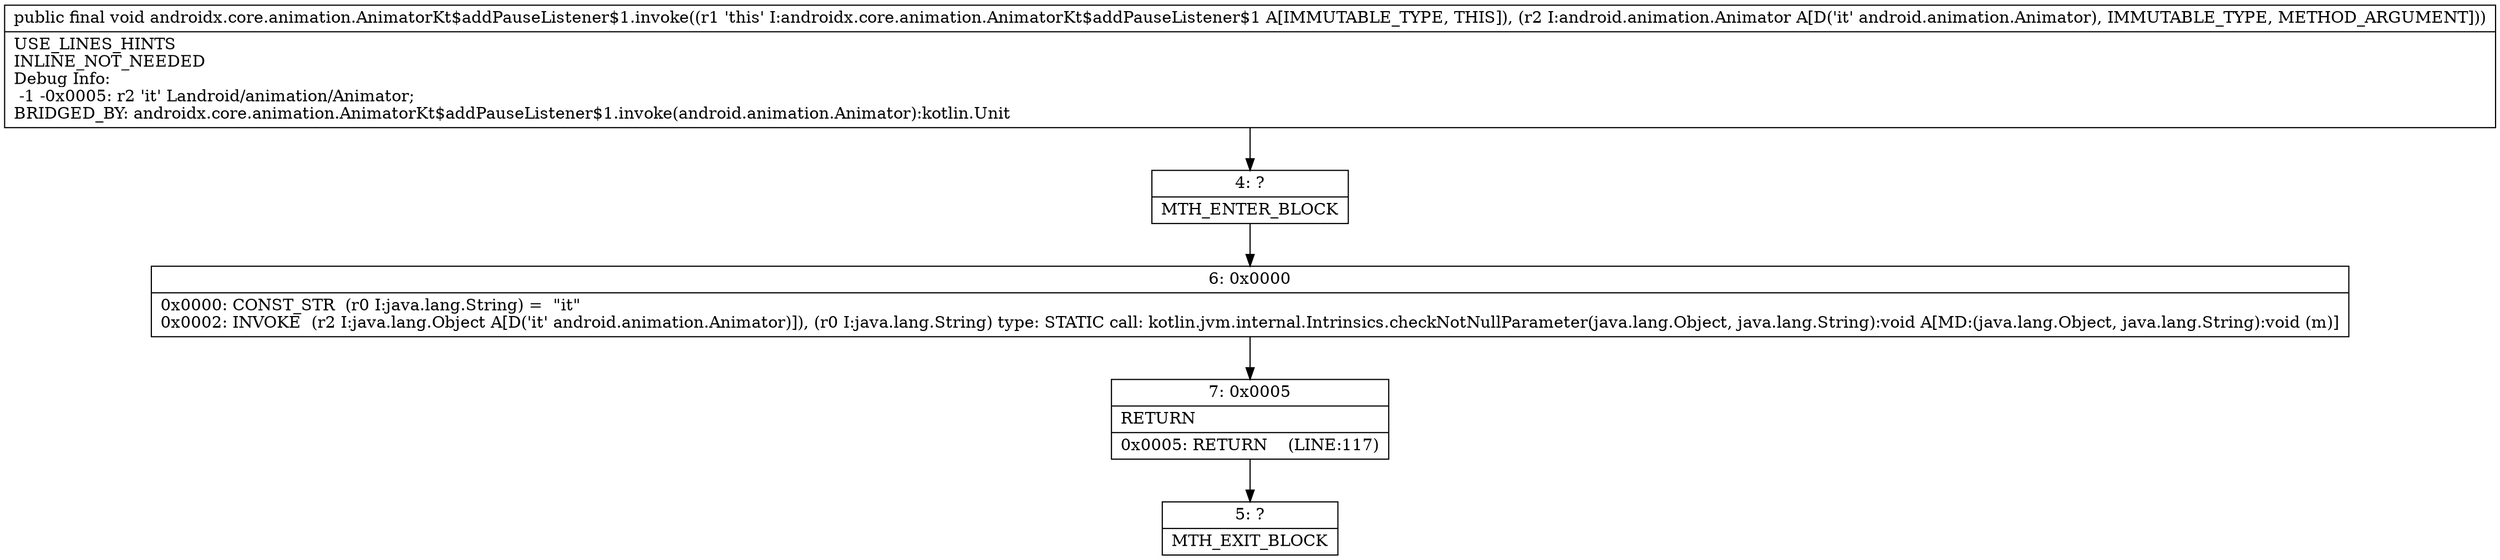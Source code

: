 digraph "CFG forandroidx.core.animation.AnimatorKt$addPauseListener$1.invoke(Landroid\/animation\/Animator;)V" {
Node_4 [shape=record,label="{4\:\ ?|MTH_ENTER_BLOCK\l}"];
Node_6 [shape=record,label="{6\:\ 0x0000|0x0000: CONST_STR  (r0 I:java.lang.String) =  \"it\" \l0x0002: INVOKE  (r2 I:java.lang.Object A[D('it' android.animation.Animator)]), (r0 I:java.lang.String) type: STATIC call: kotlin.jvm.internal.Intrinsics.checkNotNullParameter(java.lang.Object, java.lang.String):void A[MD:(java.lang.Object, java.lang.String):void (m)]\l}"];
Node_7 [shape=record,label="{7\:\ 0x0005|RETURN\l|0x0005: RETURN    (LINE:117)\l}"];
Node_5 [shape=record,label="{5\:\ ?|MTH_EXIT_BLOCK\l}"];
MethodNode[shape=record,label="{public final void androidx.core.animation.AnimatorKt$addPauseListener$1.invoke((r1 'this' I:androidx.core.animation.AnimatorKt$addPauseListener$1 A[IMMUTABLE_TYPE, THIS]), (r2 I:android.animation.Animator A[D('it' android.animation.Animator), IMMUTABLE_TYPE, METHOD_ARGUMENT]))  | USE_LINES_HINTS\lINLINE_NOT_NEEDED\lDebug Info:\l  \-1 \-0x0005: r2 'it' Landroid\/animation\/Animator;\lBRIDGED_BY: androidx.core.animation.AnimatorKt$addPauseListener$1.invoke(android.animation.Animator):kotlin.Unit\l}"];
MethodNode -> Node_4;Node_4 -> Node_6;
Node_6 -> Node_7;
Node_7 -> Node_5;
}

